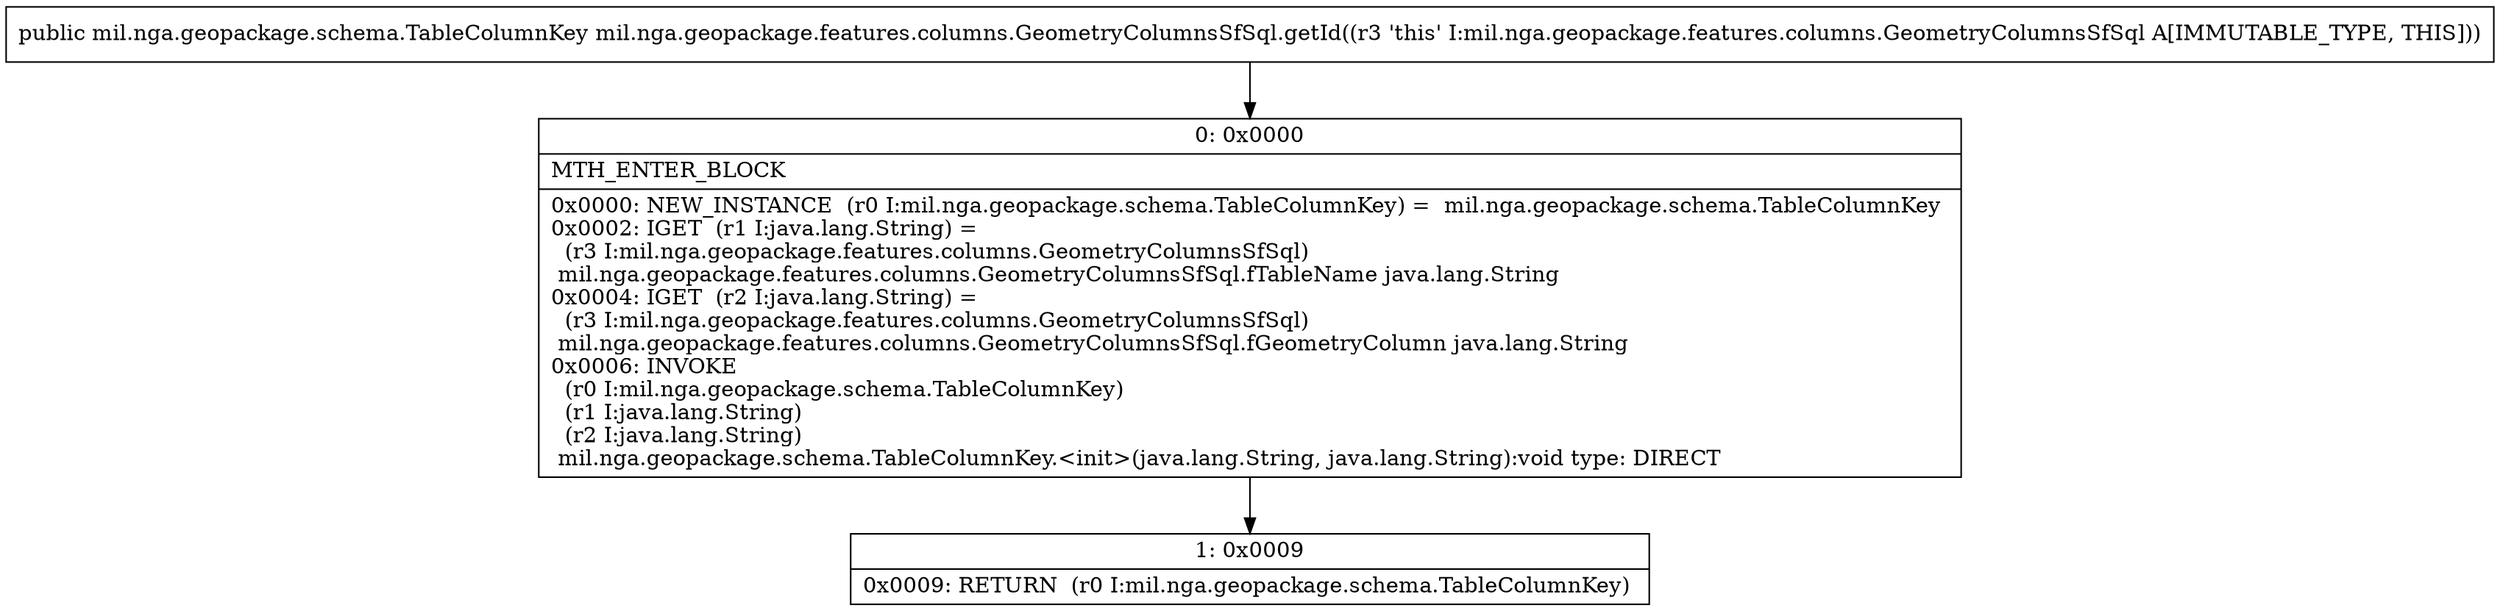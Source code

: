 digraph "CFG formil.nga.geopackage.features.columns.GeometryColumnsSfSql.getId()Lmil\/nga\/geopackage\/schema\/TableColumnKey;" {
Node_0 [shape=record,label="{0\:\ 0x0000|MTH_ENTER_BLOCK\l|0x0000: NEW_INSTANCE  (r0 I:mil.nga.geopackage.schema.TableColumnKey) =  mil.nga.geopackage.schema.TableColumnKey \l0x0002: IGET  (r1 I:java.lang.String) = \l  (r3 I:mil.nga.geopackage.features.columns.GeometryColumnsSfSql)\l mil.nga.geopackage.features.columns.GeometryColumnsSfSql.fTableName java.lang.String \l0x0004: IGET  (r2 I:java.lang.String) = \l  (r3 I:mil.nga.geopackage.features.columns.GeometryColumnsSfSql)\l mil.nga.geopackage.features.columns.GeometryColumnsSfSql.fGeometryColumn java.lang.String \l0x0006: INVOKE  \l  (r0 I:mil.nga.geopackage.schema.TableColumnKey)\l  (r1 I:java.lang.String)\l  (r2 I:java.lang.String)\l mil.nga.geopackage.schema.TableColumnKey.\<init\>(java.lang.String, java.lang.String):void type: DIRECT \l}"];
Node_1 [shape=record,label="{1\:\ 0x0009|0x0009: RETURN  (r0 I:mil.nga.geopackage.schema.TableColumnKey) \l}"];
MethodNode[shape=record,label="{public mil.nga.geopackage.schema.TableColumnKey mil.nga.geopackage.features.columns.GeometryColumnsSfSql.getId((r3 'this' I:mil.nga.geopackage.features.columns.GeometryColumnsSfSql A[IMMUTABLE_TYPE, THIS])) }"];
MethodNode -> Node_0;
Node_0 -> Node_1;
}

